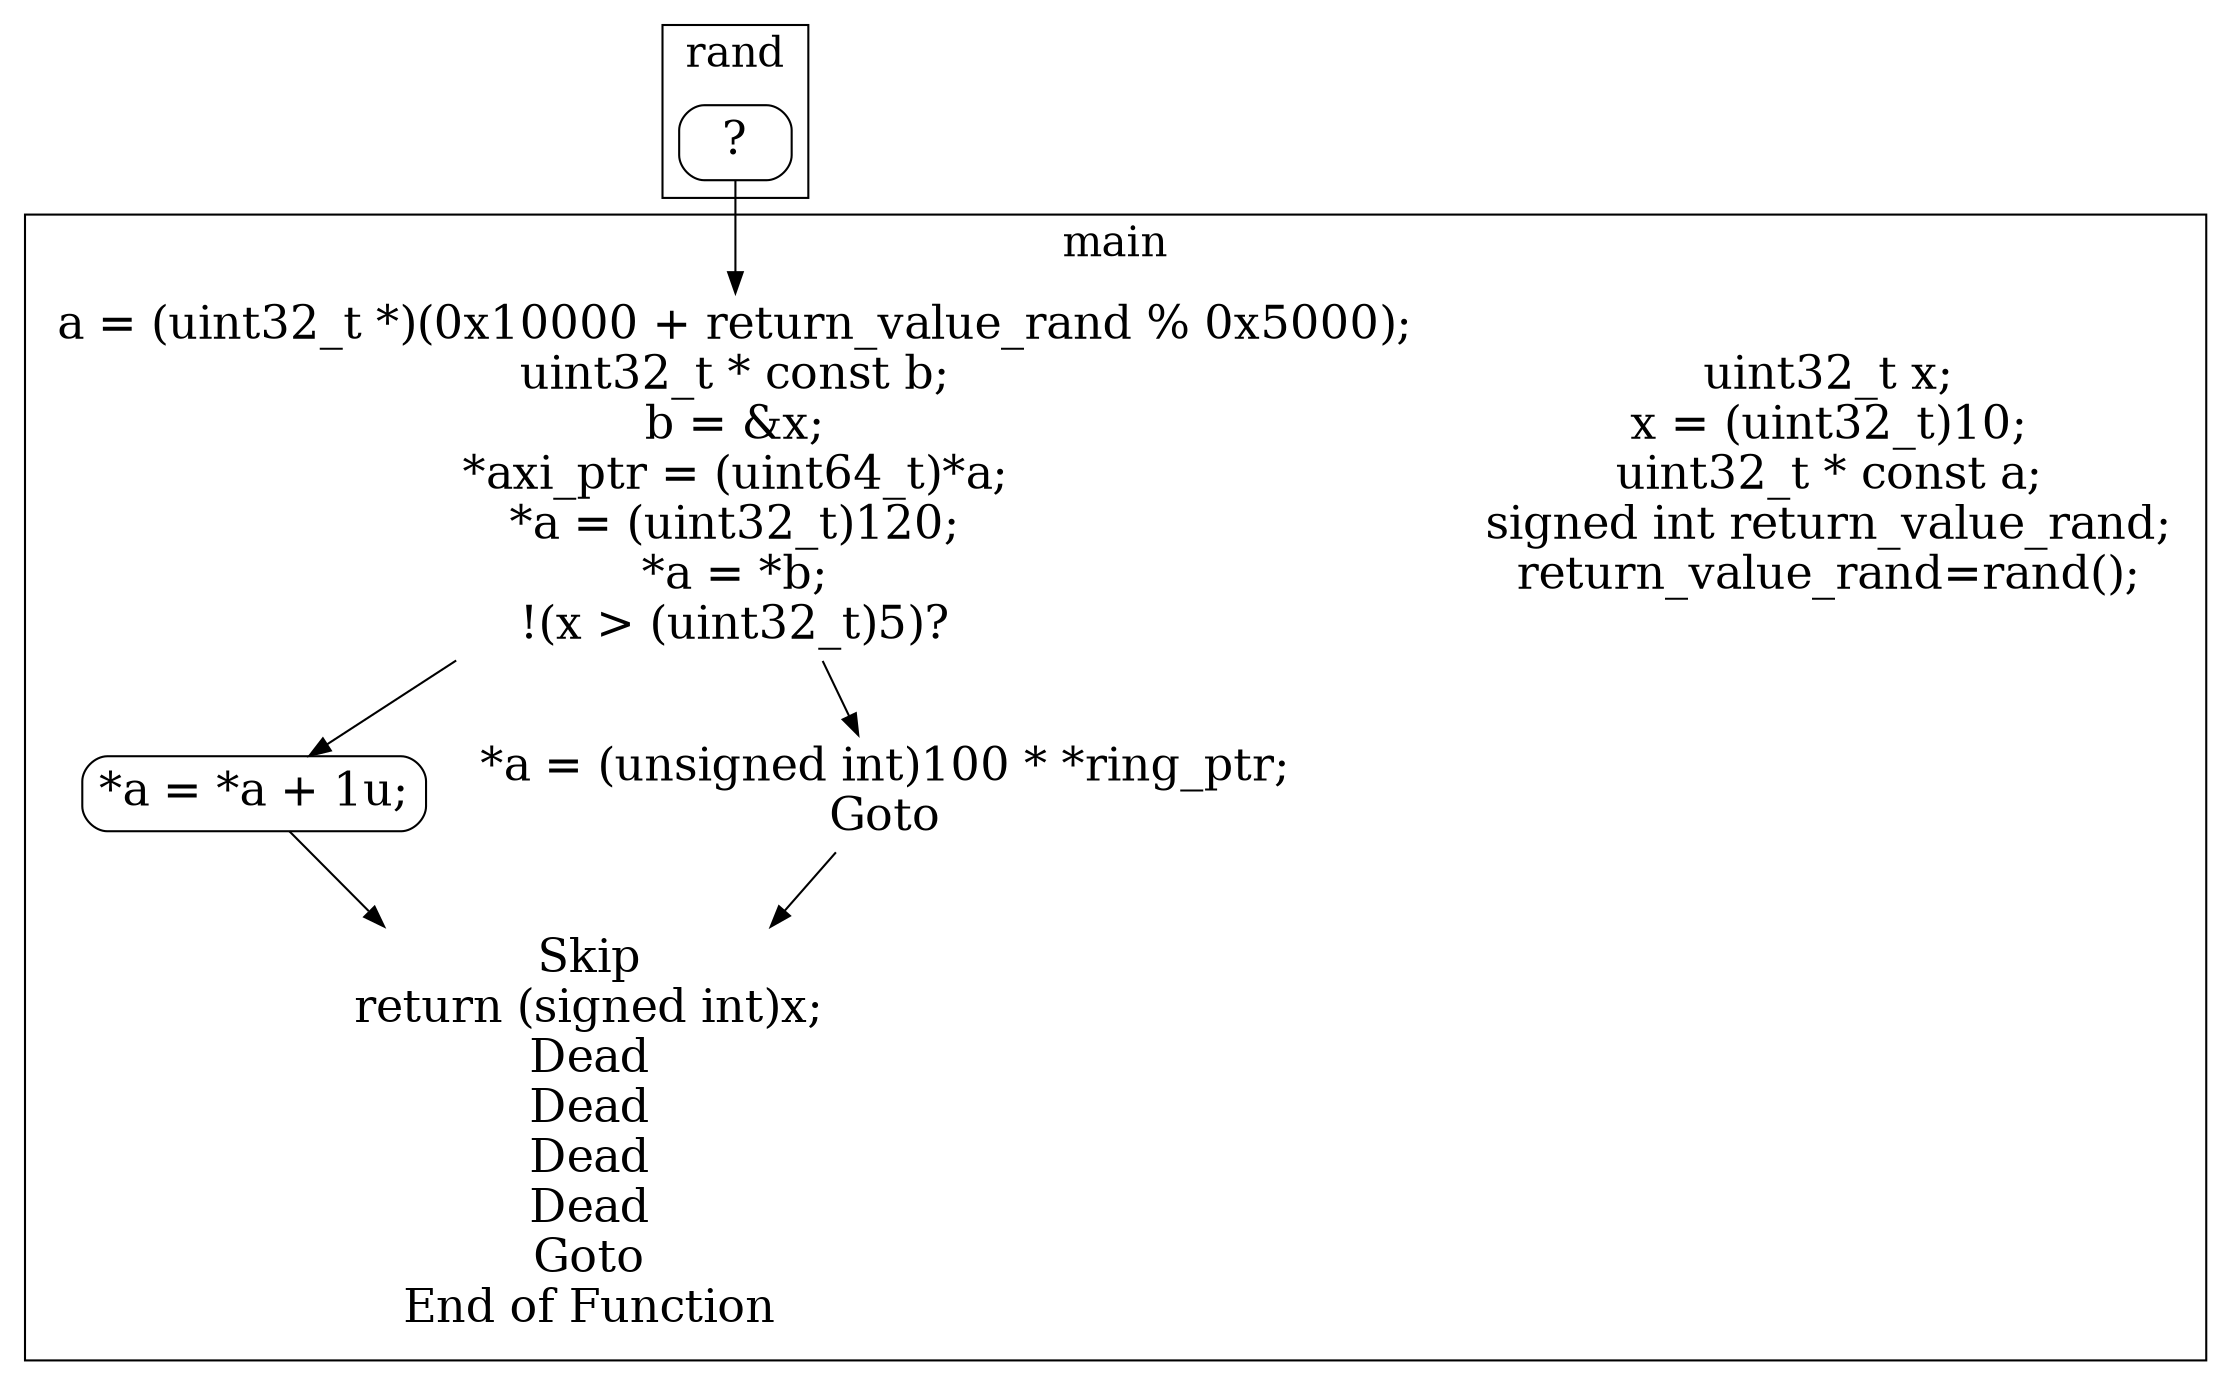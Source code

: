 digraph G {
color=black;
orientation=portrait;
fontsize=20;
compound=true;
size="30,40";
ratio=compress;
subgraph "cluster_main" {
label="main";
Node_0_14 [shape=Mrecord, fontsize=22, label="*a = *a + 1u;"];
Node_0_0_Node_0_1_Node_0_2_Node_0_3_Node_0_4 [label="uint32_t x;\nx = (uint32_t)10;\nuint32_t * const a;\nsigned int return_value_rand;\nreturn_value_rand=rand();", shape=plaintext, fontsize=22, color=red];
Node_0_5_Node_0_6_Node_0_7_Node_0_8_Node_0_9_Node_0_10_Node_0_11 [label="a = (uint32_t *)(0x10000 + return_value_rand % 0x5000);\nuint32_t * const b;\nb = &x;\n*axi_ptr = (uint64_t)*a;\n*a = (uint32_t)120;\n*a = *b;\n!(x \> (uint32_t)5)?", shape=plaintext, fontsize=22, color=red];
Node_0_12_Node_0_13 [label="*a = (unsigned int)100 * *ring_ptr;\nGoto", shape=plaintext, fontsize=22, color=red];
Node_0_15_Node_0_16_Node_0_17_Node_0_18_Node_0_19_Node_0_20_Node_0_21_Node_0_22 [label="Skip\nreturn (signed int)x;\nDead\nDead\nDead\nDead\nGoto\nEnd of Function", shape=plaintext, fontsize=22, color=red];
}

subgraph "cluster_rand" {
rank=sink;
label="rand";
Node_1_0 [shape=Mrecord, fontsize=22, label="?"];
}

Node_0_5_Node_0_6_Node_0_7_Node_0_8_Node_0_9_Node_0_10_Node_0_11 -> Node_0_14;
Node_1_0 -> Node_0_5_Node_0_6_Node_0_7_Node_0_8_Node_0_9_Node_0_10_Node_0_11;
Node_0_5_Node_0_6_Node_0_7_Node_0_8_Node_0_9_Node_0_10_Node_0_11 -> Node_0_12_Node_0_13;
Node_0_12_Node_0_13 -> Node_0_15_Node_0_16_Node_0_17_Node_0_18_Node_0_19_Node_0_20_Node_0_21_Node_0_22;
Node_0_14 -> Node_0_15_Node_0_16_Node_0_17_Node_0_18_Node_0_19_Node_0_20_Node_0_21_Node_0_22;
}

